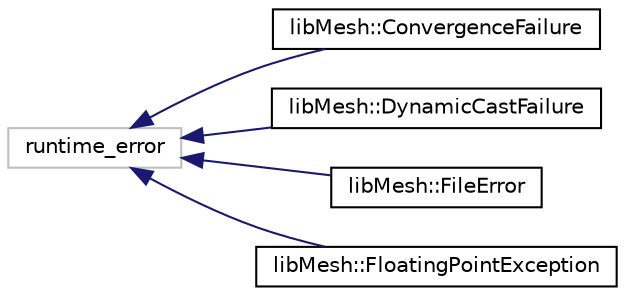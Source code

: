 digraph "类继承关系图"
{
 // INTERACTIVE_SVG=YES
  edge [fontname="Helvetica",fontsize="10",labelfontname="Helvetica",labelfontsize="10"];
  node [fontname="Helvetica",fontsize="10",shape=record];
  rankdir="LR";
  Node1 [label="runtime_error",height=0.2,width=0.4,color="grey75", fillcolor="white", style="filled"];
  Node1 -> Node2 [dir="back",color="midnightblue",fontsize="10",style="solid",fontname="Helvetica"];
  Node2 [label="libMesh::ConvergenceFailure",height=0.2,width=0.4,color="black", fillcolor="white", style="filled",URL="$classlibMesh_1_1ConvergenceFailure.html",tooltip="A class representing a solver&#39;s failure to converge, to be thrown by &quot;libmesh_convergence_failure();&quot;..."];
  Node1 -> Node3 [dir="back",color="midnightblue",fontsize="10",style="solid",fontname="Helvetica"];
  Node3 [label="libMesh::DynamicCastFailure",height=0.2,width=0.4,color="black", fillcolor="white", style="filled",URL="$classlibMesh_1_1DynamicCastFailure.html",tooltip="A class representing that a dynamic cast failed to produce expected output. "];
  Node1 -> Node4 [dir="back",color="midnightblue",fontsize="10",style="solid",fontname="Helvetica"];
  Node4 [label="libMesh::FileError",height=0.2,width=0.4,color="black", fillcolor="white", style="filled",URL="$classlibMesh_1_1FileError.html",tooltip="A class representing a failed attempt by the library to open a file (or construct an fstream..."];
  Node1 -> Node5 [dir="back",color="midnightblue",fontsize="10",style="solid",fontname="Helvetica"];
  Node5 [label="libMesh::FloatingPointException",height=0.2,width=0.4,color="black", fillcolor="white", style="filled",URL="$classlibMesh_1_1FloatingPointException.html",tooltip="A class representing a floating point exception. "];
}
